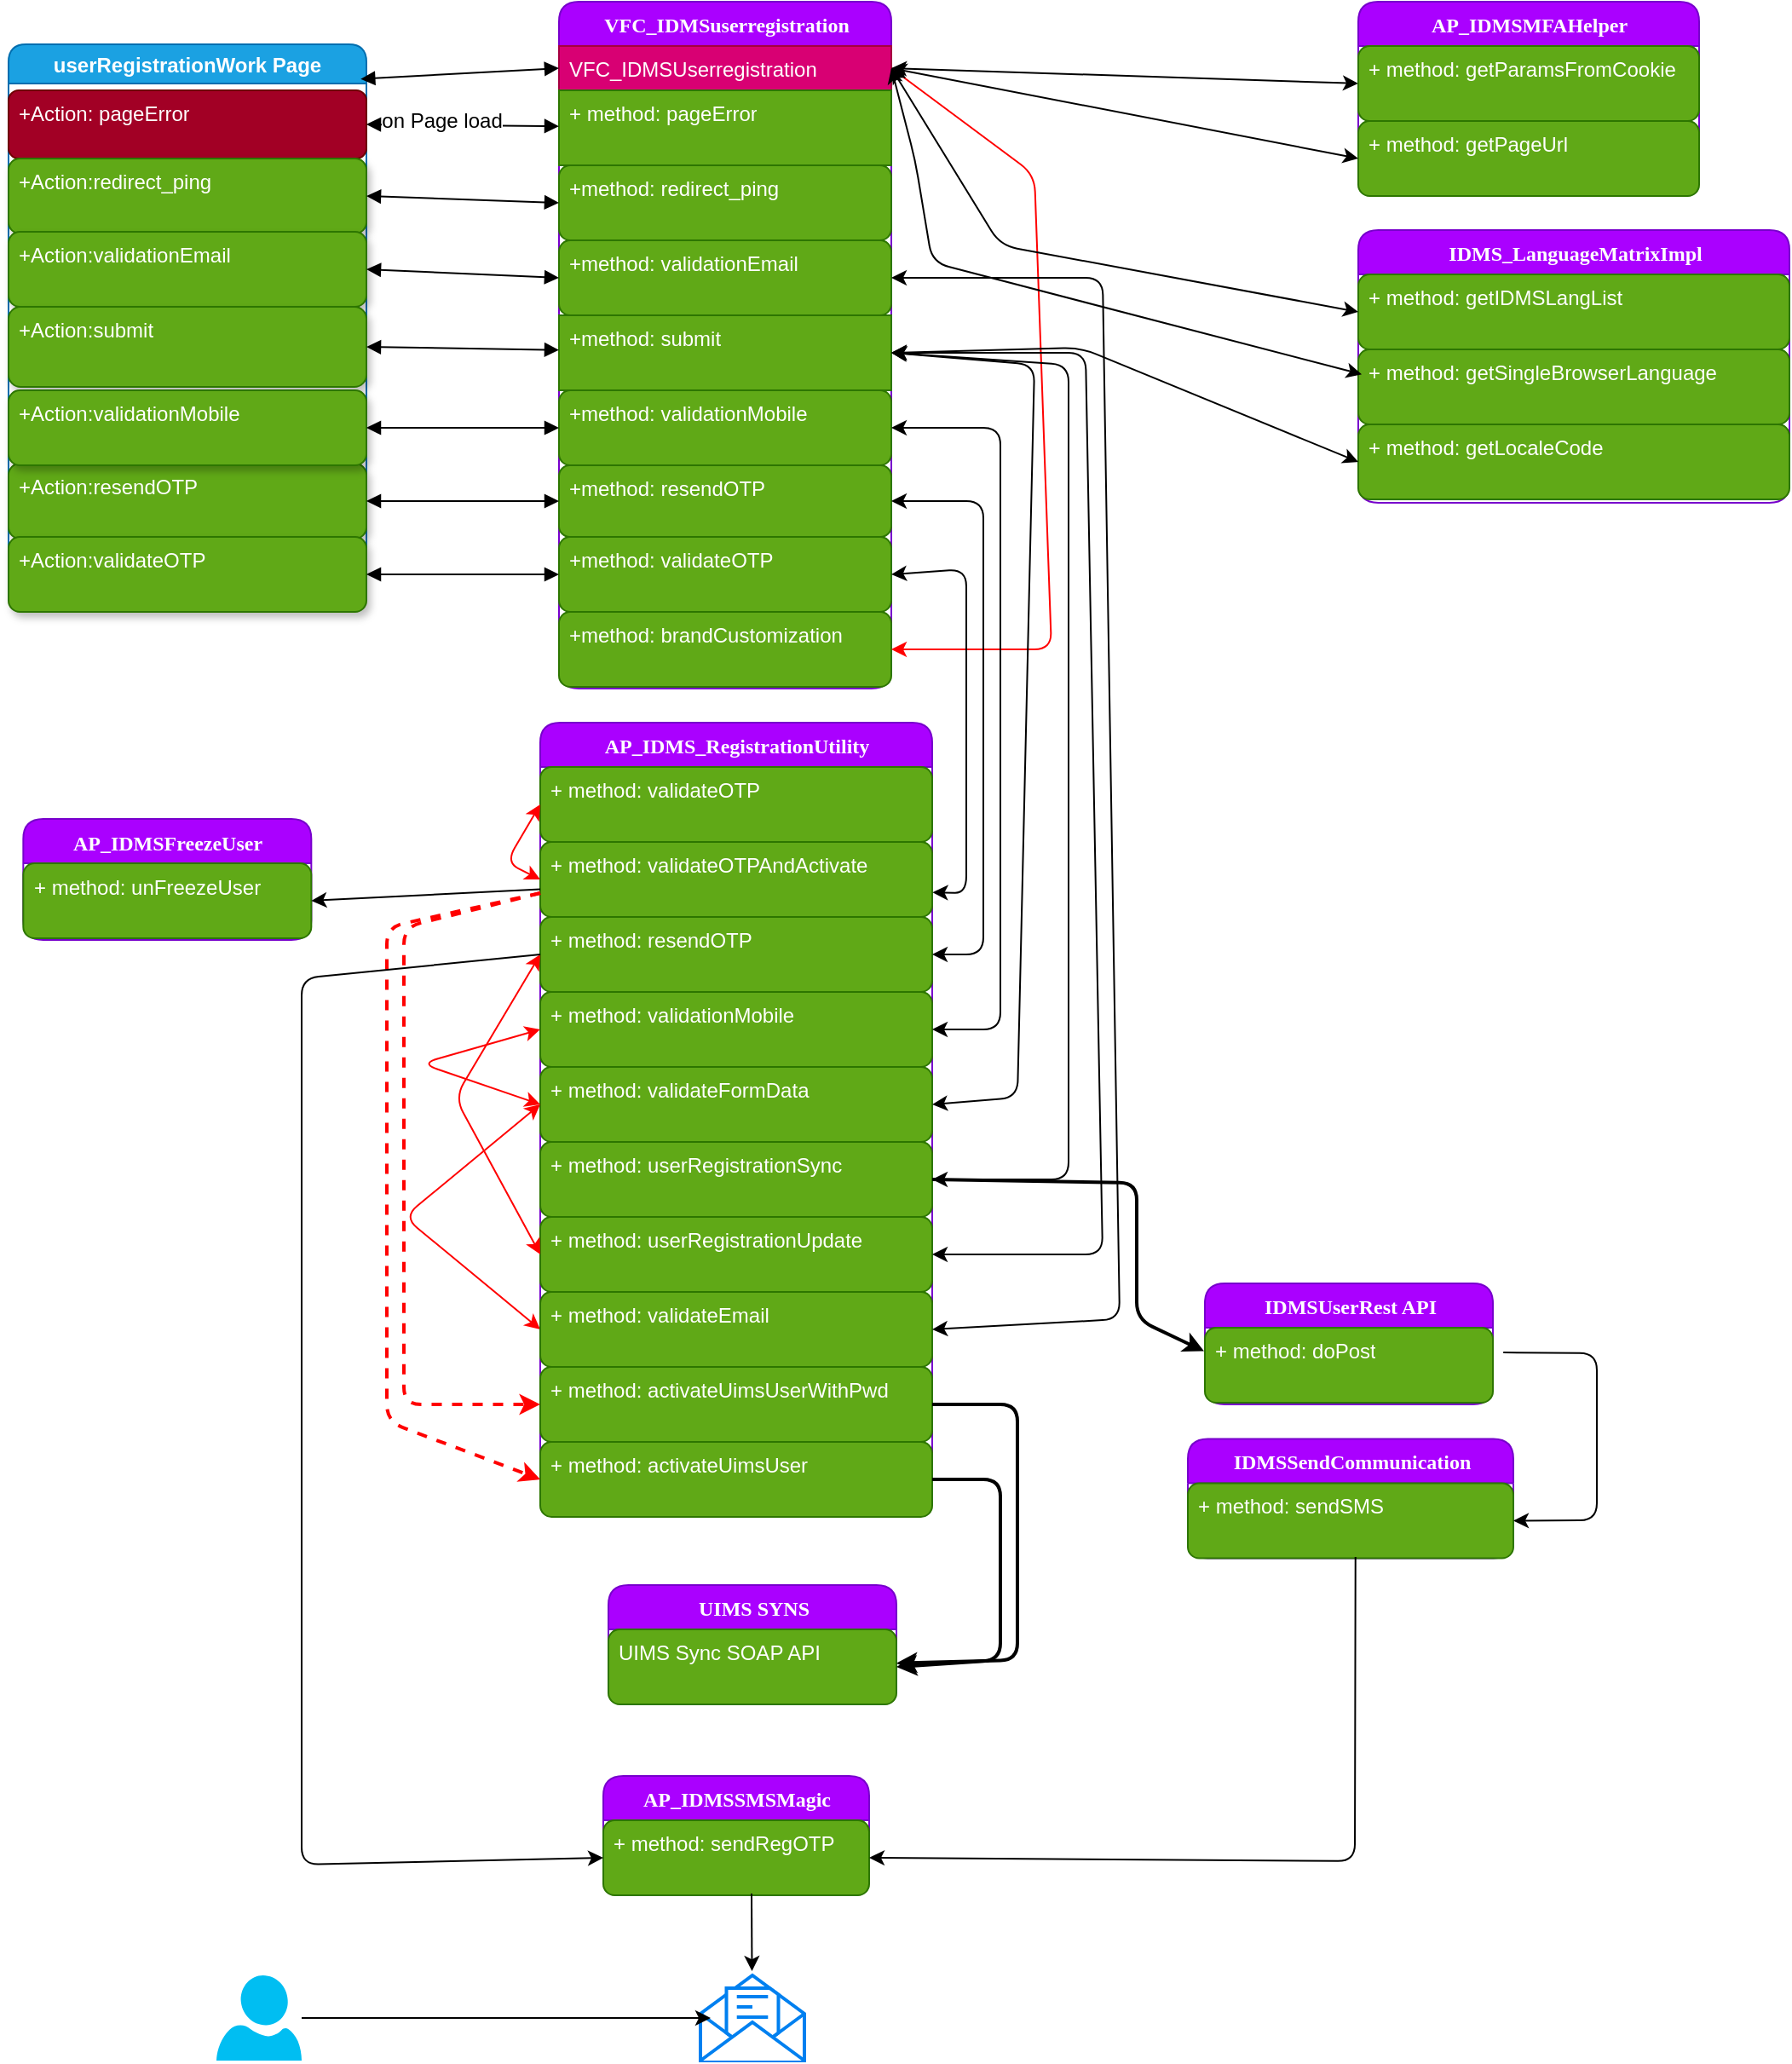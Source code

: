 <mxfile pages="1" version="11.2.1" type="github"><diagram name="Page-1" id="6133507b-19e7-1e82-6fc7-422aa6c4b21f"><mxGraphModel dx="925" dy="487" grid="1" gridSize="10" guides="1" tooltips="1" connect="1" arrows="1" fold="1" page="1" pageScale="1" pageWidth="1100" pageHeight="850" background="#FFFFFF" math="0" shadow="0"><root><mxCell id="0"/><mxCell id="1" parent="0"/><mxCell id="78961159f06e98e8-17" value="VFC_IDMSuserregistration" style="swimlane;html=1;fontStyle=1;align=center;verticalAlign=top;childLayout=stackLayout;horizontal=1;startSize=26;horizontalStack=0;resizeParent=1;resizeLast=0;collapsible=1;marginBottom=0;swimlaneFillColor=#ffffff;rounded=1;shadow=0;comic=0;labelBackgroundColor=none;strokeColor=#7700CC;strokeWidth=1;fillColor=#aa00ff;fontFamily=Verdana;fontSize=12;fontColor=#ffffff;" parent="1" vertex="1"><mxGeometry x="331" y="7" width="195" height="403" as="geometry"><mxRectangle x="300" y="30" width="190" height="26" as="alternateBounds"/></mxGeometry></mxCell><mxCell id="78961159f06e98e8-23" value="VFC_IDMSUserregistration" style="text;html=1;strokeColor=#A50040;fillColor=#d80073;align=left;verticalAlign=top;spacingLeft=4;spacingRight=4;whiteSpace=wrap;overflow=hidden;rotatable=0;points=[[0,0.5],[1,0.5]];portConstraint=eastwest;fontColor=#ffffff;" parent="78961159f06e98e8-17" vertex="1"><mxGeometry y="26" width="195" height="26" as="geometry"/></mxCell><mxCell id="78961159f06e98e8-27" value="+ method: pageError" style="text;html=1;strokeColor=#2D7600;fillColor=#60a917;align=left;verticalAlign=top;spacingLeft=4;spacingRight=4;whiteSpace=wrap;overflow=hidden;rotatable=0;points=[[0,0.5],[1,0.5]];portConstraint=eastwest;shadow=0;comic=0;fontColor=#ffffff;" parent="78961159f06e98e8-17" vertex="1"><mxGeometry y="52" width="195" height="44" as="geometry"/></mxCell><mxCell id="1XpYDJg6pVu9VtAB-GxH-11" value="+method: redirect_ping" style="text;html=1;strokeColor=#2D7600;fillColor=#60a917;align=left;verticalAlign=top;spacingLeft=4;spacingRight=4;whiteSpace=wrap;overflow=hidden;rotatable=0;points=[[0,0.5],[1,0.5]];portConstraint=eastwest;rounded=1;fontColor=#ffffff;" parent="78961159f06e98e8-17" vertex="1"><mxGeometry y="96" width="195" height="44" as="geometry"/></mxCell><mxCell id="1XpYDJg6pVu9VtAB-GxH-24" value="+method: validationEmail" style="text;html=1;strokeColor=#2D7600;fillColor=#60a917;align=left;verticalAlign=top;spacingLeft=4;spacingRight=4;whiteSpace=wrap;overflow=hidden;rotatable=0;points=[[0,0.5],[1,0.5]];portConstraint=eastwest;rounded=1;fontColor=#ffffff;" parent="78961159f06e98e8-17" vertex="1"><mxGeometry y="140" width="195" height="44" as="geometry"/></mxCell><mxCell id="1XpYDJg6pVu9VtAB-GxH-26" value="+method: submit" style="text;html=1;strokeColor=#2D7600;fillColor=#60a917;align=left;verticalAlign=top;spacingLeft=4;spacingRight=4;whiteSpace=wrap;overflow=hidden;rotatable=0;points=[[0,0.5],[1,0.5]];portConstraint=eastwest;fontColor=#ffffff;" parent="78961159f06e98e8-17" vertex="1"><mxGeometry y="184" width="195" height="44" as="geometry"/></mxCell><mxCell id="IPd10wD9nhC4HSbhhk_4-5" value="+method: validationMobile" style="text;html=1;strokeColor=#2D7600;fillColor=#60a917;align=left;verticalAlign=top;spacingLeft=4;spacingRight=4;whiteSpace=wrap;overflow=hidden;rotatable=0;points=[[0,0.5],[1,0.5]];portConstraint=eastwest;rounded=1;fontColor=#ffffff;" parent="78961159f06e98e8-17" vertex="1"><mxGeometry y="228" width="195" height="44" as="geometry"/></mxCell><mxCell id="1XpYDJg6pVu9VtAB-GxH-30" value="+method: resendOTP" style="text;html=1;strokeColor=#2D7600;fillColor=#60a917;align=left;verticalAlign=top;spacingLeft=4;spacingRight=4;whiteSpace=wrap;overflow=hidden;rotatable=0;points=[[0,0.5],[1,0.5]];portConstraint=eastwest;rounded=1;fontColor=#ffffff;" parent="78961159f06e98e8-17" vertex="1"><mxGeometry y="272" width="195" height="42" as="geometry"/></mxCell><mxCell id="IPd10wD9nhC4HSbhhk_4-4" value="+method: validateOTP" style="text;html=1;strokeColor=#2D7600;fillColor=#60a917;align=left;verticalAlign=top;spacingLeft=4;spacingRight=4;whiteSpace=wrap;overflow=hidden;rotatable=0;points=[[0,0.5],[1,0.5]];portConstraint=eastwest;rounded=1;fontColor=#ffffff;" parent="78961159f06e98e8-17" vertex="1"><mxGeometry y="314" width="195" height="44" as="geometry"/></mxCell><mxCell id="wHgDlHGbq7QFnihMiZFK-1" value="+method: brandCustomization" style="text;html=1;strokeColor=#2D7600;fillColor=#60a917;align=left;verticalAlign=top;spacingLeft=4;spacingRight=4;whiteSpace=wrap;overflow=hidden;rotatable=0;points=[[0,0.5],[1,0.5]];portConstraint=eastwest;rounded=1;fontColor=#ffffff;" parent="78961159f06e98e8-17" vertex="1"><mxGeometry y="358" width="195" height="44" as="geometry"/></mxCell><mxCell id="e7DWW0pFQDDBW0QLZ0VX-9" value="" style="endArrow=classic;html=1;strokeColor=#FF0000;entryX=1;entryY=0.5;entryDx=0;entryDy=0;exitX=1;exitY=0.5;exitDx=0;exitDy=0;" parent="78961159f06e98e8-17" source="78961159f06e98e8-23" target="wHgDlHGbq7QFnihMiZFK-1" edge="1"><mxGeometry width="50" height="50" relative="1" as="geometry"><mxPoint x="195" y="81.5" as="sourcePoint"/><mxPoint x="189" y="423" as="targetPoint"/><Array as="points"><mxPoint x="279" y="101.5"/><mxPoint x="289" y="380"/></Array></mxGeometry></mxCell><mxCell id="1XpYDJg6pVu9VtAB-GxH-2" value="userRegistrationWork Page" style="swimlane;fillColor=#1ba1e2;strokeColor=#006EAF;fontColor=#ffffff;rounded=1;" parent="1" vertex="1"><mxGeometry x="8" y="32" width="210" height="328" as="geometry"/></mxCell><object label="+Action: pageError" Action="pageError" method="" id="1XpYDJg6pVu9VtAB-GxH-10"><mxCell style="text;html=1;strokeColor=#6F0000;fillColor=#a20025;align=left;verticalAlign=top;spacingLeft=4;spacingRight=4;whiteSpace=wrap;overflow=hidden;rotatable=0;points=[[0,0.5],[1,0.5]];portConstraint=eastwest;fontColor=#ffffff;rounded=1;glass=0;shadow=0;comic=0;gradientColor=none;" parent="1XpYDJg6pVu9VtAB-GxH-2" vertex="1"><mxGeometry y="27" width="210" height="40" as="geometry"/></mxCell></object><mxCell id="1XpYDJg6pVu9VtAB-GxH-12" value="+Action:redirect_ping" style="text;html=1;strokeColor=#2D7600;fillColor=#60a917;align=left;verticalAlign=top;spacingLeft=4;spacingRight=4;whiteSpace=wrap;overflow=hidden;rotatable=0;points=[[0,0.5],[1,0.5]];portConstraint=eastwest;shadow=1;rounded=1;glass=0;comic=0;fontColor=#ffffff;" parent="1XpYDJg6pVu9VtAB-GxH-2" vertex="1"><mxGeometry y="67" width="210" height="44" as="geometry"/></mxCell><mxCell id="1XpYDJg6pVu9VtAB-GxH-21" style="edgeStyle=orthogonalEdgeStyle;rounded=0;orthogonalLoop=1;jettySize=auto;html=1;exitX=1;exitY=0.5;exitDx=0;exitDy=0;" parent="1XpYDJg6pVu9VtAB-GxH-2" source="1XpYDJg6pVu9VtAB-GxH-12" target="1XpYDJg6pVu9VtAB-GxH-12" edge="1"><mxGeometry relative="1" as="geometry"/></mxCell><mxCell id="1XpYDJg6pVu9VtAB-GxH-23" value="+Action:validationEmail" style="text;html=1;strokeColor=#2D7600;fillColor=#60a917;align=left;verticalAlign=top;spacingLeft=4;spacingRight=4;whiteSpace=wrap;overflow=hidden;rotatable=0;points=[[0,0.5],[1,0.5]];portConstraint=eastwest;shadow=1;rounded=1;glass=0;comic=0;fontColor=#ffffff;" parent="1XpYDJg6pVu9VtAB-GxH-2" vertex="1"><mxGeometry y="110" width="210" height="44" as="geometry"/></mxCell><mxCell id="1XpYDJg6pVu9VtAB-GxH-29" value="+Action:resendOTP" style="text;html=1;strokeColor=#2D7600;fillColor=#60a917;align=left;verticalAlign=top;spacingLeft=4;spacingRight=4;whiteSpace=wrap;overflow=hidden;rotatable=0;points=[[0,0.5],[1,0.5]];portConstraint=eastwest;shadow=1;rounded=1;glass=0;comic=0;fontColor=#ffffff;" parent="1XpYDJg6pVu9VtAB-GxH-2" vertex="1"><mxGeometry y="246" width="210" height="44" as="geometry"/></mxCell><mxCell id="1XpYDJg6pVu9VtAB-GxH-25" value="+Action:submit" style="text;html=1;strokeColor=#2D7600;fillColor=#60a917;align=left;verticalAlign=top;spacingLeft=4;spacingRight=4;whiteSpace=wrap;overflow=hidden;rotatable=0;points=[[0,0.5],[1,0.5]];portConstraint=eastwest;shadow=1;rounded=1;glass=0;comic=0;fontColor=#ffffff;" parent="1XpYDJg6pVu9VtAB-GxH-2" vertex="1"><mxGeometry y="154" width="210" height="47" as="geometry"/></mxCell><mxCell id="IPd10wD9nhC4HSbhhk_4-1" value="+Action:validationMobile" style="text;html=1;strokeColor=#2D7600;fillColor=#60a917;align=left;verticalAlign=top;spacingLeft=4;spacingRight=4;whiteSpace=wrap;overflow=hidden;rotatable=0;points=[[0,0.5],[1,0.5]];portConstraint=eastwest;shadow=1;rounded=1;glass=0;comic=0;fontColor=#ffffff;" parent="1XpYDJg6pVu9VtAB-GxH-2" vertex="1"><mxGeometry y="203" width="210" height="44" as="geometry"/></mxCell><mxCell id="ltXHurCDwYuyi3pFFOIO-2" value="+Action:validateOTP" style="text;html=1;strokeColor=#2D7600;fillColor=#60a917;align=left;verticalAlign=top;spacingLeft=4;spacingRight=4;whiteSpace=wrap;overflow=hidden;rotatable=0;points=[[0,0.5],[1,0.5]];portConstraint=eastwest;shadow=1;rounded=1;glass=0;comic=0;fontColor=#ffffff;" parent="1XpYDJg6pVu9VtAB-GxH-2" vertex="1"><mxGeometry y="289" width="210" height="44" as="geometry"/></mxCell><mxCell id="1XpYDJg6pVu9VtAB-GxH-14" value="" style="endArrow=block;startArrow=block;endFill=1;startFill=1;html=1;exitX=1;exitY=0.5;exitDx=0;exitDy=0;" parent="1" source="1XpYDJg6pVu9VtAB-GxH-10" target="78961159f06e98e8-27" edge="1"><mxGeometry width="160" relative="1" as="geometry"><mxPoint x="255" y="84.5" as="sourcePoint"/><mxPoint x="415" y="84.5" as="targetPoint"/></mxGeometry></mxCell><mxCell id="1XpYDJg6pVu9VtAB-GxH-16" value="on Page load" style="text;html=1;resizable=0;points=[];align=center;verticalAlign=middle;labelBackgroundColor=#ffffff;" parent="1XpYDJg6pVu9VtAB-GxH-14" vertex="1" connectable="0"><mxGeometry x="-0.221" y="3" relative="1" as="geometry"><mxPoint as="offset"/></mxGeometry></mxCell><mxCell id="1XpYDJg6pVu9VtAB-GxH-17" value="" style="endArrow=block;startArrow=block;endFill=1;startFill=1;html=1;entryX=0;entryY=0.5;entryDx=0;entryDy=0;exitX=0.984;exitY=0.062;exitDx=0;exitDy=0;exitPerimeter=0;" parent="1" source="1XpYDJg6pVu9VtAB-GxH-2" target="78961159f06e98e8-23" edge="1"><mxGeometry width="160" relative="1" as="geometry"><mxPoint x="217" y="23" as="sourcePoint"/><mxPoint x="445" y="22.11" as="targetPoint"/></mxGeometry></mxCell><mxCell id="1XpYDJg6pVu9VtAB-GxH-27" value="" style="endArrow=block;startArrow=block;endFill=1;startFill=1;html=1;entryX=0;entryY=0.5;entryDx=0;entryDy=0;exitX=1;exitY=0.5;exitDx=0;exitDy=0;" parent="1" source="1XpYDJg6pVu9VtAB-GxH-23" target="1XpYDJg6pVu9VtAB-GxH-24" edge="1"><mxGeometry width="160" relative="1" as="geometry"><mxPoint x="240" y="165" as="sourcePoint"/><mxPoint x="380" y="165" as="targetPoint"/><Array as="points"/></mxGeometry></mxCell><mxCell id="1XpYDJg6pVu9VtAB-GxH-28" value="" style="endArrow=block;startArrow=block;endFill=1;startFill=1;html=1;exitX=1;exitY=0.5;exitDx=0;exitDy=0;" parent="1" source="1XpYDJg6pVu9VtAB-GxH-25" target="1XpYDJg6pVu9VtAB-GxH-26" edge="1"><mxGeometry width="160" relative="1" as="geometry"><mxPoint x="230" y="210" as="sourcePoint"/><mxPoint x="380" y="210" as="targetPoint"/><Array as="points"/></mxGeometry></mxCell><mxCell id="1XpYDJg6pVu9VtAB-GxH-31" value="" style="endArrow=block;startArrow=block;endFill=1;startFill=1;html=1;exitX=1;exitY=0.5;exitDx=0;exitDy=0;entryX=0;entryY=0.5;entryDx=0;entryDy=0;" parent="1" source="1XpYDJg6pVu9VtAB-GxH-29" target="1XpYDJg6pVu9VtAB-GxH-30" edge="1"><mxGeometry width="160" relative="1" as="geometry"><mxPoint x="230" y="253" as="sourcePoint"/><mxPoint x="380" y="253" as="targetPoint"/><Array as="points"/></mxGeometry></mxCell><mxCell id="1XpYDJg6pVu9VtAB-GxH-38" value="" style="endArrow=classic;startArrow=classic;html=1;entryX=0;entryY=0.5;entryDx=0;entryDy=0;exitX=1;exitY=0.5;exitDx=0;exitDy=0;" parent="1" source="78961159f06e98e8-23" target="GVFfMWeV7l06wVvpJGus-2" edge="1"><mxGeometry width="50" height="50" relative="1" as="geometry"><mxPoint x="565" y="35" as="sourcePoint"/><mxPoint x="710.5" y="8" as="targetPoint"/><Array as="points"/></mxGeometry></mxCell><mxCell id="GVFfMWeV7l06wVvpJGus-1" value="AP_IDMSMFAHelper" style="swimlane;html=1;fontStyle=1;align=center;verticalAlign=top;childLayout=stackLayout;horizontal=1;startSize=26;horizontalStack=0;resizeParent=1;resizeLast=0;collapsible=1;marginBottom=0;swimlaneFillColor=#ffffff;rounded=1;shadow=0;comic=0;labelBackgroundColor=none;strokeColor=#7700CC;strokeWidth=1;fillColor=#aa00ff;fontFamily=Verdana;fontSize=12;fontColor=#ffffff;" parent="1" vertex="1"><mxGeometry x="800" y="7" width="200" height="114" as="geometry"/></mxCell><mxCell id="GVFfMWeV7l06wVvpJGus-2" value="+ method:&amp;nbsp;getParamsFromCookie&amp;nbsp;" style="text;html=1;strokeColor=#2D7600;fillColor=#60a917;align=left;verticalAlign=top;spacingLeft=4;spacingRight=4;whiteSpace=wrap;overflow=hidden;rotatable=0;points=[[0,0.5],[1,0.5]];portConstraint=eastwest;shadow=0;comic=0;fontColor=#ffffff;rounded=1;" parent="GVFfMWeV7l06wVvpJGus-1" vertex="1"><mxGeometry y="26" width="200" height="44" as="geometry"/></mxCell><mxCell id="GVFfMWeV7l06wVvpJGus-4" value="+ method: getPageUrl" style="text;html=1;strokeColor=#2D7600;fillColor=#60a917;align=left;verticalAlign=top;spacingLeft=4;spacingRight=4;whiteSpace=wrap;overflow=hidden;rotatable=0;points=[[0,0.5],[1,0.5]];portConstraint=eastwest;shadow=0;comic=0;fontColor=#ffffff;rounded=1;" parent="GVFfMWeV7l06wVvpJGus-1" vertex="1"><mxGeometry y="70" width="200" height="44" as="geometry"/></mxCell><mxCell id="GVFfMWeV7l06wVvpJGus-5" value="" style="endArrow=classic;startArrow=classic;html=1;entryX=0;entryY=0.5;entryDx=0;entryDy=0;exitX=1;exitY=0.5;exitDx=0;exitDy=0;" parent="1" source="78961159f06e98e8-23" target="GVFfMWeV7l06wVvpJGus-4" edge="1"><mxGeometry width="50" height="50" relative="1" as="geometry"><mxPoint x="575" y="45" as="sourcePoint"/><mxPoint x="720.5" y="18" as="targetPoint"/><Array as="points"/></mxGeometry></mxCell><mxCell id="GVFfMWeV7l06wVvpJGus-6" value="IDMS_LanguageMatrixImpl" style="swimlane;html=1;fontStyle=1;align=center;verticalAlign=top;childLayout=stackLayout;horizontal=1;startSize=26;horizontalStack=0;resizeParent=1;resizeLast=0;collapsible=1;marginBottom=0;swimlaneFillColor=#ffffff;rounded=1;shadow=0;comic=0;labelBackgroundColor=none;strokeColor=#7700CC;strokeWidth=1;fillColor=#aa00ff;fontFamily=Verdana;fontSize=12;fontColor=#ffffff;" parent="1" vertex="1"><mxGeometry x="800" y="141" width="253" height="160" as="geometry"/></mxCell><mxCell id="GVFfMWeV7l06wVvpJGus-7" value="+ method: getIDMSLangList&amp;nbsp;" style="text;html=1;strokeColor=#2D7600;fillColor=#60a917;align=left;verticalAlign=top;spacingLeft=4;spacingRight=4;whiteSpace=wrap;overflow=hidden;rotatable=0;points=[[0,0.5],[1,0.5]];portConstraint=eastwest;shadow=0;comic=0;fontColor=#ffffff;rounded=1;" parent="GVFfMWeV7l06wVvpJGus-6" vertex="1"><mxGeometry y="26" width="253" height="44" as="geometry"/></mxCell><mxCell id="GVFfMWeV7l06wVvpJGus-10" value="+ method:&amp;nbsp;getSingleBrowserLanguage" style="text;html=1;strokeColor=#2D7600;fillColor=#60a917;align=left;verticalAlign=top;spacingLeft=4;spacingRight=4;whiteSpace=wrap;overflow=hidden;rotatable=0;points=[[0,0.5],[1,0.5]];portConstraint=eastwest;shadow=0;comic=0;fontColor=#ffffff;rounded=1;" parent="GVFfMWeV7l06wVvpJGus-6" vertex="1"><mxGeometry y="70" width="253" height="44" as="geometry"/></mxCell><mxCell id="e7DWW0pFQDDBW0QLZ0VX-46" value="+ method:&amp;nbsp;getLocaleCode" style="text;html=1;strokeColor=#2D7600;fillColor=#60a917;align=left;verticalAlign=top;spacingLeft=4;spacingRight=4;whiteSpace=wrap;overflow=hidden;rotatable=0;points=[[0,0.5],[1,0.5]];portConstraint=eastwest;shadow=0;comic=0;fontColor=#ffffff;rounded=1;" parent="GVFfMWeV7l06wVvpJGus-6" vertex="1"><mxGeometry y="114" width="253" height="44" as="geometry"/></mxCell><mxCell id="GVFfMWeV7l06wVvpJGus-16" value="" style="endArrow=classic;startArrow=classic;html=1;entryX=0;entryY=0.5;entryDx=0;entryDy=0;exitX=1;exitY=0.5;exitDx=0;exitDy=0;" parent="1" source="78961159f06e98e8-23" target="GVFfMWeV7l06wVvpJGus-7" edge="1"><mxGeometry width="50" height="50" relative="1" as="geometry"><mxPoint x="578" y="45" as="sourcePoint"/><mxPoint x="720.5" y="54" as="targetPoint"/><Array as="points"><mxPoint x="590" y="150"/></Array></mxGeometry></mxCell><mxCell id="GVFfMWeV7l06wVvpJGus-17" value="" style="endArrow=classic;startArrow=classic;html=1;entryX=0.008;entryY=0.333;entryDx=0;entryDy=0;exitX=1;exitY=0.5;exitDx=0;exitDy=0;entryPerimeter=0;" parent="1" source="78961159f06e98e8-23" target="GVFfMWeV7l06wVvpJGus-10" edge="1"><mxGeometry width="50" height="50" relative="1" as="geometry"><mxPoint x="588" y="55" as="sourcePoint"/><mxPoint x="730.5" y="64" as="targetPoint"/><Array as="points"><mxPoint x="540" y="100"/><mxPoint x="550" y="160"/></Array></mxGeometry></mxCell><mxCell id="GVFfMWeV7l06wVvpJGus-18" value="AP_IDMS_RegistrationUtility" style="swimlane;html=1;fontStyle=1;align=center;verticalAlign=top;childLayout=stackLayout;horizontal=1;startSize=26;horizontalStack=0;resizeParent=1;resizeLast=0;collapsible=1;marginBottom=0;swimlaneFillColor=#ffffff;rounded=1;shadow=0;comic=0;labelBackgroundColor=none;strokeColor=#7700CC;strokeWidth=1;fillColor=#aa00ff;fontFamily=Verdana;fontSize=12;fontColor=#ffffff;" parent="1" vertex="1"><mxGeometry x="320" y="430" width="230" height="466" as="geometry"/></mxCell><mxCell id="wHgDlHGbq7QFnihMiZFK-8" value="+ method: validateOTP" style="text;html=1;strokeColor=#2D7600;fillColor=#60a917;align=left;verticalAlign=top;spacingLeft=4;spacingRight=4;whiteSpace=wrap;overflow=hidden;rotatable=0;points=[[0,0.5],[1,0.5]];portConstraint=eastwest;shadow=0;comic=0;fontColor=#ffffff;rounded=1;" parent="GVFfMWeV7l06wVvpJGus-18" vertex="1"><mxGeometry y="26" width="230" height="44" as="geometry"/></mxCell><mxCell id="ltXHurCDwYuyi3pFFOIO-9" value="+ method: validateOTPAndActivate" style="text;html=1;strokeColor=#2D7600;fillColor=#60a917;align=left;verticalAlign=top;spacingLeft=4;spacingRight=4;whiteSpace=wrap;overflow=hidden;rotatable=0;points=[[0,0.5],[1,0.5]];portConstraint=eastwest;shadow=0;comic=0;fontColor=#ffffff;rounded=1;" parent="GVFfMWeV7l06wVvpJGus-18" vertex="1"><mxGeometry y="70" width="230" height="44" as="geometry"/></mxCell><mxCell id="ltXHurCDwYuyi3pFFOIO-7" value="+ method: resendOTP" style="text;html=1;strokeColor=#2D7600;fillColor=#60a917;align=left;verticalAlign=top;spacingLeft=4;spacingRight=4;whiteSpace=wrap;overflow=hidden;rotatable=0;points=[[0,0.5],[1,0.5]];portConstraint=eastwest;shadow=0;comic=0;fontColor=#ffffff;rounded=1;" parent="GVFfMWeV7l06wVvpJGus-18" vertex="1"><mxGeometry y="114" width="230" height="44" as="geometry"/></mxCell><mxCell id="IPd10wD9nhC4HSbhhk_4-7" value="+ method: validationMobile" style="text;html=1;strokeColor=#2D7600;fillColor=#60a917;align=left;verticalAlign=top;spacingLeft=4;spacingRight=4;whiteSpace=wrap;overflow=hidden;rotatable=0;points=[[0,0.5],[1,0.5]];portConstraint=eastwest;shadow=0;comic=0;fontColor=#ffffff;rounded=1;" parent="GVFfMWeV7l06wVvpJGus-18" vertex="1"><mxGeometry y="158" width="230" height="44" as="geometry"/></mxCell><mxCell id="GVFfMWeV7l06wVvpJGus-19" value="+ method: validateFormData" style="text;html=1;strokeColor=#2D7600;fillColor=#60a917;align=left;verticalAlign=top;spacingLeft=4;spacingRight=4;whiteSpace=wrap;overflow=hidden;rotatable=0;points=[[0,0.5],[1,0.5]];portConstraint=eastwest;shadow=0;comic=0;fontColor=#ffffff;rounded=1;" parent="GVFfMWeV7l06wVvpJGus-18" vertex="1"><mxGeometry y="202" width="230" height="44" as="geometry"/></mxCell><mxCell id="e7DWW0pFQDDBW0QLZ0VX-8" value="" style="endArrow=classic;startArrow=classic;html=1;strokeColor=#FF0000;exitX=0;exitY=0.5;exitDx=0;exitDy=0;entryX=0;entryY=0.5;entryDx=0;entryDy=0;" parent="GVFfMWeV7l06wVvpJGus-18" source="e7DWW0pFQDDBW0QLZ0VX-1" target="GVFfMWeV7l06wVvpJGus-19" edge="1"><mxGeometry width="50" height="50" relative="1" as="geometry"><mxPoint x="5" y="145" as="sourcePoint"/><mxPoint x="10" y="67.753" as="targetPoint"/><Array as="points"><mxPoint x="-80" y="290"/></Array></mxGeometry></mxCell><mxCell id="ltXHurCDwYuyi3pFFOIO-8" value="+ method: userRegistrationSync" style="text;html=1;strokeColor=#2D7600;fillColor=#60a917;align=left;verticalAlign=top;spacingLeft=4;spacingRight=4;whiteSpace=wrap;overflow=hidden;rotatable=0;points=[[0,0.5],[1,0.5]];portConstraint=eastwest;shadow=0;comic=0;fontColor=#ffffff;rounded=1;" parent="GVFfMWeV7l06wVvpJGus-18" vertex="1"><mxGeometry y="246" width="230" height="44" as="geometry"/></mxCell><mxCell id="ltXHurCDwYuyi3pFFOIO-12" value="+ method: userRegistrationUpdate" style="text;html=1;strokeColor=#2D7600;fillColor=#60a917;align=left;verticalAlign=top;spacingLeft=4;spacingRight=4;whiteSpace=wrap;overflow=hidden;rotatable=0;points=[[0,0.5],[1,0.5]];portConstraint=eastwest;shadow=0;comic=0;fontColor=#ffffff;rounded=1;" parent="GVFfMWeV7l06wVvpJGus-18" vertex="1"><mxGeometry y="290" width="230" height="44" as="geometry"/></mxCell><mxCell id="e7DWW0pFQDDBW0QLZ0VX-1" value="+ method: validateEmail" style="text;html=1;strokeColor=#2D7600;fillColor=#60a917;align=left;verticalAlign=top;spacingLeft=4;spacingRight=4;whiteSpace=wrap;overflow=hidden;rotatable=0;points=[[0,0.5],[1,0.5]];portConstraint=eastwest;shadow=0;comic=0;fontColor=#ffffff;rounded=1;" parent="GVFfMWeV7l06wVvpJGus-18" vertex="1"><mxGeometry y="334" width="230" height="44" as="geometry"/></mxCell><mxCell id="wHgDlHGbq7QFnihMiZFK-14" value="+ method: activateUimsUserWithPwd" style="text;html=1;strokeColor=#2D7600;fillColor=#60a917;align=left;verticalAlign=top;spacingLeft=4;spacingRight=4;whiteSpace=wrap;overflow=hidden;rotatable=0;points=[[0,0.5],[1,0.5]];portConstraint=eastwest;shadow=0;comic=0;fontColor=#ffffff;rounded=1;" parent="GVFfMWeV7l06wVvpJGus-18" vertex="1"><mxGeometry y="378" width="230" height="44" as="geometry"/></mxCell><mxCell id="wHgDlHGbq7QFnihMiZFK-13" value="+ method: activateUimsUser" style="text;html=1;strokeColor=#2D7600;fillColor=#60a917;align=left;verticalAlign=top;spacingLeft=4;spacingRight=4;whiteSpace=wrap;overflow=hidden;rotatable=0;points=[[0,0.5],[1,0.5]];portConstraint=eastwest;shadow=0;comic=0;fontColor=#ffffff;rounded=1;" parent="GVFfMWeV7l06wVvpJGus-18" vertex="1"><mxGeometry y="422" width="230" height="44" as="geometry"/></mxCell><mxCell id="ltXHurCDwYuyi3pFFOIO-1" value="" style="endArrow=classic;startArrow=classic;html=1;strokeColor=#FF0000;exitX=0;exitY=0.5;exitDx=0;exitDy=0;entryX=0;entryY=0.5;entryDx=0;entryDy=0;" parent="GVFfMWeV7l06wVvpJGus-18" source="IPd10wD9nhC4HSbhhk_4-7" target="GVFfMWeV7l06wVvpJGus-19" edge="1"><mxGeometry width="50" height="50" relative="1" as="geometry"><mxPoint x="10" y="102" as="sourcePoint"/><mxPoint x="10" y="58" as="targetPoint"/><Array as="points"><mxPoint x="-70" y="200"/></Array></mxGeometry></mxCell><mxCell id="wHgDlHGbq7QFnihMiZFK-7" value="" style="endArrow=classic;startArrow=classic;html=1;strokeColor=#FF0000;exitX=0;exitY=0.5;exitDx=0;exitDy=0;entryX=0;entryY=0.5;entryDx=0;entryDy=0;" parent="GVFfMWeV7l06wVvpJGus-18" source="ltXHurCDwYuyi3pFFOIO-7" target="ltXHurCDwYuyi3pFFOIO-12" edge="1"><mxGeometry width="50" height="50" relative="1" as="geometry"><mxPoint x="10" y="146" as="sourcePoint"/><mxPoint x="10" y="58" as="targetPoint"/><Array as="points"><mxPoint x="-50" y="220"/></Array></mxGeometry></mxCell><mxCell id="wHgDlHGbq7QFnihMiZFK-9" value="" style="endArrow=classic;startArrow=classic;html=1;strokeColor=#FF0000;exitX=0;exitY=0.5;exitDx=0;exitDy=0;entryX=0;entryY=0.5;entryDx=0;entryDy=0;" parent="GVFfMWeV7l06wVvpJGus-18" source="wHgDlHGbq7QFnihMiZFK-8" target="ltXHurCDwYuyi3pFFOIO-9" edge="1"><mxGeometry width="50" height="50" relative="1" as="geometry"><mxPoint x="10" y="278" as="sourcePoint"/><mxPoint x="10" y="234" as="targetPoint"/><Array as="points"><mxPoint x="-20" y="82"/></Array></mxGeometry></mxCell><mxCell id="GVFfMWeV7l06wVvpJGus-24" value="" style="endArrow=classic;startArrow=classic;html=1;exitX=1;exitY=0.5;exitDx=0;exitDy=0;entryX=1;entryY=0.5;entryDx=0;entryDy=0;" parent="1" source="1XpYDJg6pVu9VtAB-GxH-26" target="GVFfMWeV7l06wVvpJGus-19" edge="1"><mxGeometry width="50" height="50" relative="1" as="geometry"><mxPoint x="546.5" y="236" as="sourcePoint"/><mxPoint x="703" y="324" as="targetPoint"/><Array as="points"><mxPoint x="610" y="220"/><mxPoint x="600" y="650"/></Array></mxGeometry></mxCell><mxCell id="GVFfMWeV7l06wVvpJGus-25" value="" style="endArrow=classic;startArrow=classic;html=1;exitX=1;exitY=0.5;exitDx=0;exitDy=0;entryX=0;entryY=0.5;entryDx=0;entryDy=0;" parent="1" source="1XpYDJg6pVu9VtAB-GxH-26" target="e7DWW0pFQDDBW0QLZ0VX-46" edge="1"><mxGeometry width="50" height="50" relative="1" as="geometry"><mxPoint x="546.5" y="236" as="sourcePoint"/><mxPoint x="632.5" y="210" as="targetPoint"/><Array as="points"><mxPoint x="637" y="210"/></Array></mxGeometry></mxCell><mxCell id="e7DWW0pFQDDBW0QLZ0VX-3" value="" style="endArrow=classic;startArrow=classic;html=1;exitX=1;exitY=0.5;exitDx=0;exitDy=0;entryX=1;entryY=0.5;entryDx=0;entryDy=0;" parent="1" source="1XpYDJg6pVu9VtAB-GxH-24" target="e7DWW0pFQDDBW0QLZ0VX-1" edge="1"><mxGeometry width="50" height="50" relative="1" as="geometry"><mxPoint x="578" y="220" as="sourcePoint"/><mxPoint x="713" y="323" as="targetPoint"/><Array as="points"><mxPoint x="650" y="169"/><mxPoint x="660" y="780"/></Array></mxGeometry></mxCell><mxCell id="e7DWW0pFQDDBW0QLZ0VX-19" value="AP_IDMSFreezeUser" style="swimlane;html=1;fontStyle=1;align=center;verticalAlign=top;childLayout=stackLayout;horizontal=1;startSize=26;horizontalStack=0;resizeParent=1;resizeLast=0;collapsible=1;marginBottom=0;swimlaneFillColor=#ffffff;rounded=1;shadow=0;comic=0;labelBackgroundColor=none;strokeColor=#7700CC;strokeWidth=1;fillColor=#aa00ff;fontFamily=Verdana;fontSize=12;fontColor=#ffffff;" parent="1" vertex="1"><mxGeometry x="16.667" y="486.5" width="169" height="71" as="geometry"/></mxCell><mxCell id="e7DWW0pFQDDBW0QLZ0VX-22" value="+ method: unFreezeUser" style="text;html=1;strokeColor=#2D7600;fillColor=#60a917;align=left;verticalAlign=top;spacingLeft=4;spacingRight=4;whiteSpace=wrap;overflow=hidden;rotatable=0;points=[[0,0.5],[1,0.5]];portConstraint=eastwest;shadow=0;comic=0;fontColor=#ffffff;rounded=1;" parent="e7DWW0pFQDDBW0QLZ0VX-19" vertex="1"><mxGeometry y="26" width="169" height="44" as="geometry"/></mxCell><mxCell id="e7DWW0pFQDDBW0QLZ0VX-41" value="IDMSSendCommunication" style="swimlane;html=1;fontStyle=1;align=center;verticalAlign=top;childLayout=stackLayout;horizontal=1;startSize=26;horizontalStack=0;resizeParent=1;resizeLast=0;collapsible=1;marginBottom=0;swimlaneFillColor=#ffffff;rounded=1;shadow=0;comic=0;labelBackgroundColor=none;strokeColor=#7700CC;strokeWidth=1;fillColor=#aa00ff;fontFamily=Verdana;fontSize=12;fontColor=#ffffff;" parent="1" vertex="1"><mxGeometry x="700" y="850.241" width="191" height="70" as="geometry"/></mxCell><mxCell id="e7DWW0pFQDDBW0QLZ0VX-45" value="+ method: sendSMS" style="text;html=1;strokeColor=#2D7600;fillColor=#60a917;align=left;verticalAlign=top;spacingLeft=4;spacingRight=4;whiteSpace=wrap;overflow=hidden;rotatable=0;points=[[0,0.5],[1,0.5]];portConstraint=eastwest;shadow=0;comic=0;fontColor=#ffffff;rounded=1;" parent="e7DWW0pFQDDBW0QLZ0VX-41" vertex="1"><mxGeometry y="26" width="191" height="44" as="geometry"/></mxCell><mxCell id="e7DWW0pFQDDBW0QLZ0VX-47" value="" style="endArrow=block;startArrow=block;endFill=1;startFill=1;html=1;entryX=0;entryY=0.5;entryDx=0;entryDy=0;exitX=1;exitY=0.5;exitDx=0;exitDy=0;" parent="1" source="1XpYDJg6pVu9VtAB-GxH-12" target="1XpYDJg6pVu9VtAB-GxH-11" edge="1"><mxGeometry width="160" relative="1" as="geometry"><mxPoint x="233.5" y="99" as="sourcePoint"/><mxPoint x="324.5" y="111" as="targetPoint"/><Array as="points"/></mxGeometry></mxCell><mxCell id="IPd10wD9nhC4HSbhhk_4-6" value="" style="endArrow=block;startArrow=block;endFill=1;startFill=1;html=1;exitX=1;exitY=0.5;exitDx=0;exitDy=0;entryX=0;entryY=0.5;entryDx=0;entryDy=0;" parent="1" source="IPd10wD9nhC4HSbhhk_4-1" target="IPd10wD9nhC4HSbhhk_4-5" edge="1"><mxGeometry width="160" relative="1" as="geometry"><mxPoint x="218" y="277" as="sourcePoint"/><mxPoint x="331" y="276.5" as="targetPoint"/><Array as="points"/></mxGeometry></mxCell><mxCell id="IPd10wD9nhC4HSbhhk_4-8" value="" style="endArrow=classic;startArrow=classic;html=1;exitX=1;exitY=0.5;exitDx=0;exitDy=0;entryX=1;entryY=0.5;entryDx=0;entryDy=0;" parent="1" source="IPd10wD9nhC4HSbhhk_4-5" target="IPd10wD9nhC4HSbhhk_4-7" edge="1"><mxGeometry width="50" height="50" relative="1" as="geometry"><mxPoint x="536" y="223" as="sourcePoint"/><mxPoint x="810" y="287" as="targetPoint"/><Array as="points"><mxPoint x="590" y="257"/><mxPoint x="590" y="610"/></Array></mxGeometry></mxCell><mxCell id="ltXHurCDwYuyi3pFFOIO-4" value="" style="endArrow=classic;html=1;exitX=1.036;exitY=0.33;exitDx=0;exitDy=0;entryX=1;entryY=0.5;entryDx=0;entryDy=0;strokeWidth=1;exitPerimeter=0;" parent="1" source="wHgDlHGbq7QFnihMiZFK-11" target="e7DWW0pFQDDBW0QLZ0VX-45" edge="1"><mxGeometry width="50" height="50" relative="1" as="geometry"><mxPoint x="906.5" y="797.5" as="sourcePoint"/><mxPoint x="740" y="910.741" as="targetPoint"/><Array as="points"><mxPoint x="940" y="800"/><mxPoint x="940" y="898"/></Array></mxGeometry></mxCell><mxCell id="ltXHurCDwYuyi3pFFOIO-6" value="" style="endArrow=block;startArrow=block;endFill=1;startFill=1;html=1;exitX=1;exitY=0.5;exitDx=0;exitDy=0;entryX=0;entryY=0.5;entryDx=0;entryDy=0;" parent="1" source="ltXHurCDwYuyi3pFFOIO-2" target="IPd10wD9nhC4HSbhhk_4-4" edge="1"><mxGeometry width="160" relative="1" as="geometry"><mxPoint x="228" y="308.5" as="sourcePoint"/><mxPoint x="341" y="308" as="targetPoint"/><Array as="points"/></mxGeometry></mxCell><mxCell id="ltXHurCDwYuyi3pFFOIO-10" value="" style="endArrow=classic;startArrow=classic;html=1;exitX=1;exitY=0.5;exitDx=0;exitDy=0;entryX=1;entryY=0.5;entryDx=0;entryDy=0;" parent="1" source="1XpYDJg6pVu9VtAB-GxH-30" target="ltXHurCDwYuyi3pFFOIO-7" edge="1"><mxGeometry width="50" height="50" relative="1" as="geometry"><mxPoint x="536" y="309" as="sourcePoint"/><mxPoint x="810" y="453" as="targetPoint"/><Array as="points"><mxPoint x="580" y="300"/><mxPoint x="580" y="566"/></Array></mxGeometry></mxCell><mxCell id="ltXHurCDwYuyi3pFFOIO-11" value="" style="endArrow=classic;startArrow=classic;html=1;exitX=1;exitY=0.5;exitDx=0;exitDy=0;entryX=1.001;entryY=0.672;entryDx=0;entryDy=0;entryPerimeter=0;" parent="1" source="IPd10wD9nhC4HSbhhk_4-4" target="ltXHurCDwYuyi3pFFOIO-9" edge="1"><mxGeometry width="50" height="50" relative="1" as="geometry"><mxPoint x="536" y="310" as="sourcePoint"/><mxPoint x="812.783" y="489.036" as="targetPoint"/><Array as="points"><mxPoint x="570" y="340"/><mxPoint x="570" y="530"/></Array></mxGeometry></mxCell><mxCell id="wHgDlHGbq7QFnihMiZFK-4" value="" style="endArrow=classic;startArrow=classic;html=1;exitX=1;exitY=0.5;exitDx=0;exitDy=0;entryX=1;entryY=0.5;entryDx=0;entryDy=0;" parent="1" source="1XpYDJg6pVu9VtAB-GxH-26" target="ltXHurCDwYuyi3pFFOIO-8" edge="1"><mxGeometry width="50" height="50" relative="1" as="geometry"><mxPoint x="536" y="223" as="sourcePoint"/><mxPoint x="810" y="365" as="targetPoint"/><Array as="points"><mxPoint x="630" y="220"/><mxPoint x="630" y="698"/></Array></mxGeometry></mxCell><mxCell id="wHgDlHGbq7QFnihMiZFK-5" value="" style="endArrow=classic;startArrow=classic;html=1;exitX=1;exitY=0.5;exitDx=0;exitDy=0;entryX=1;entryY=0.5;entryDx=0;entryDy=0;" parent="1" source="1XpYDJg6pVu9VtAB-GxH-26" target="ltXHurCDwYuyi3pFFOIO-12" edge="1"><mxGeometry width="50" height="50" relative="1" as="geometry"><mxPoint x="546" y="233" as="sourcePoint"/><mxPoint x="820" y="375" as="targetPoint"/><Array as="points"><mxPoint x="640" y="213"/><mxPoint x="650" y="742"/></Array></mxGeometry></mxCell><mxCell id="wHgDlHGbq7QFnihMiZFK-6" value="" style="endArrow=classic;html=1;exitX=1;exitY=0.5;exitDx=0;exitDy=0;entryX=-0.003;entryY=0.313;entryDx=0;entryDy=0;strokeWidth=2;entryPerimeter=0;" parent="1" source="ltXHurCDwYuyi3pFFOIO-8" target="wHgDlHGbq7QFnihMiZFK-11" edge="1"><mxGeometry width="50" height="50" relative="1" as="geometry"><mxPoint x="1070" y="480" as="sourcePoint"/><mxPoint x="870" y="790" as="targetPoint"/><Array as="points"><mxPoint x="670" y="700"/><mxPoint x="670" y="780"/></Array></mxGeometry></mxCell><mxCell id="wHgDlHGbq7QFnihMiZFK-10" value="IDMSUserRest API" style="swimlane;html=1;fontStyle=1;align=center;verticalAlign=top;childLayout=stackLayout;horizontal=1;startSize=26;horizontalStack=0;resizeParent=1;resizeLast=0;collapsible=1;marginBottom=0;swimlaneFillColor=#ffffff;rounded=1;shadow=0;comic=0;labelBackgroundColor=none;strokeColor=#7700CC;strokeWidth=1;fillColor=#aa00ff;fontFamily=Verdana;fontSize=12;fontColor=#ffffff;" parent="1" vertex="1"><mxGeometry x="710" y="759" width="169" height="71" as="geometry"/></mxCell><mxCell id="wHgDlHGbq7QFnihMiZFK-11" value="+ method: doPost" style="text;html=1;strokeColor=#2D7600;fillColor=#60a917;align=left;verticalAlign=top;spacingLeft=4;spacingRight=4;whiteSpace=wrap;overflow=hidden;rotatable=0;points=[[0,0.5],[1,0.5]];portConstraint=eastwest;shadow=0;comic=0;fontColor=#ffffff;rounded=1;" parent="wHgDlHGbq7QFnihMiZFK-10" vertex="1"><mxGeometry y="26" width="169" height="44" as="geometry"/></mxCell><mxCell id="wHgDlHGbq7QFnihMiZFK-12" value="" style="endArrow=classic;html=1;entryX=1;entryY=0.5;entryDx=0;entryDy=0;strokeWidth=1;" parent="1" source="ltXHurCDwYuyi3pFFOIO-9" target="e7DWW0pFQDDBW0QLZ0VX-22" edge="1"><mxGeometry width="50" height="50" relative="1" as="geometry"><mxPoint x="560" y="708" as="sourcePoint"/><mxPoint x="719.493" y="808.772" as="targetPoint"/><Array as="points"/></mxGeometry></mxCell><mxCell id="wHgDlHGbq7QFnihMiZFK-15" value="" style="endArrow=classic;html=1;strokeWidth=2;strokeColor=#FF0000;entryX=0;entryY=0.5;entryDx=0;entryDy=0;dashed=1;" parent="1" target="wHgDlHGbq7QFnihMiZFK-14" edge="1"><mxGeometry width="50" height="50" relative="1" as="geometry"><mxPoint x="320" y="530" as="sourcePoint"/><mxPoint x="130" y="770" as="targetPoint"/><Array as="points"><mxPoint x="240" y="550"/><mxPoint x="240" y="830"/></Array></mxGeometry></mxCell><mxCell id="wHgDlHGbq7QFnihMiZFK-16" value="" style="endArrow=classic;html=1;strokeWidth=2;strokeColor=#FF0000;entryX=0;entryY=0.5;entryDx=0;entryDy=0;dashed=1;" parent="1" target="wHgDlHGbq7QFnihMiZFK-13" edge="1"><mxGeometry width="50" height="50" relative="1" as="geometry"><mxPoint x="320" y="530" as="sourcePoint"/><mxPoint x="330" y="840" as="targetPoint"/><Array as="points"><mxPoint x="230" y="550"/><mxPoint x="230" y="840"/></Array></mxGeometry></mxCell><mxCell id="wHgDlHGbq7QFnihMiZFK-17" value="UIMS SYNS" style="swimlane;html=1;fontStyle=1;align=center;verticalAlign=top;childLayout=stackLayout;horizontal=1;startSize=26;horizontalStack=0;resizeParent=1;resizeLast=0;collapsible=1;marginBottom=0;swimlaneFillColor=#ffffff;rounded=1;shadow=0;comic=0;labelBackgroundColor=none;strokeColor=#7700CC;strokeWidth=1;fillColor=#aa00ff;fontFamily=Verdana;fontSize=12;fontColor=#ffffff;" parent="1" vertex="1"><mxGeometry x="360" y="936" width="169" height="70" as="geometry"/></mxCell><mxCell id="wHgDlHGbq7QFnihMiZFK-18" value="UIMS Sync SOAP API" style="text;html=1;strokeColor=#2D7600;fillColor=#60a917;align=left;verticalAlign=top;spacingLeft=4;spacingRight=4;whiteSpace=wrap;overflow=hidden;rotatable=0;points=[[0,0.5],[1,0.5]];portConstraint=eastwest;shadow=0;comic=0;fontColor=#ffffff;rounded=1;" parent="wHgDlHGbq7QFnihMiZFK-17" vertex="1"><mxGeometry y="26" width="169" height="44" as="geometry"/></mxCell><mxCell id="wHgDlHGbq7QFnihMiZFK-19" value="" style="endArrow=classic;html=1;exitX=1;exitY=0.5;exitDx=0;exitDy=0;strokeWidth=2;" parent="1" source="wHgDlHGbq7QFnihMiZFK-14" target="wHgDlHGbq7QFnihMiZFK-18" edge="1"><mxGeometry width="50" height="50" relative="1" as="geometry"><mxPoint x="560" y="708" as="sourcePoint"/><mxPoint x="630" y="970" as="targetPoint"/><Array as="points"><mxPoint x="600" y="830"/><mxPoint x="600" y="980"/></Array></mxGeometry></mxCell><mxCell id="wHgDlHGbq7QFnihMiZFK-20" value="" style="endArrow=classic;html=1;exitX=1;exitY=0.5;exitDx=0;exitDy=0;strokeWidth=2;entryX=1;entryY=0.5;entryDx=0;entryDy=0;" parent="1" source="wHgDlHGbq7QFnihMiZFK-13" target="wHgDlHGbq7QFnihMiZFK-18" edge="1"><mxGeometry width="50" height="50" relative="1" as="geometry"><mxPoint x="560" y="840" as="sourcePoint"/><mxPoint x="536" y="991.401" as="targetPoint"/><Array as="points"><mxPoint x="590" y="874"/><mxPoint x="590" y="980"/></Array></mxGeometry></mxCell><mxCell id="wHgDlHGbq7QFnihMiZFK-21" value="AP_IDMSSMSMagic" style="swimlane;html=1;fontStyle=1;align=center;verticalAlign=top;childLayout=stackLayout;horizontal=1;startSize=26;horizontalStack=0;resizeParent=1;resizeLast=0;collapsible=1;marginBottom=0;swimlaneFillColor=#ffffff;rounded=1;shadow=0;comic=0;labelBackgroundColor=none;strokeColor=#7700CC;strokeWidth=1;fillColor=#aa00ff;fontFamily=Verdana;fontSize=12;fontColor=#ffffff;" parent="1" vertex="1"><mxGeometry x="357" y="1048" width="156" height="70" as="geometry"/></mxCell><mxCell id="wHgDlHGbq7QFnihMiZFK-22" value="&lt;span style=&quot;white-space: normal&quot;&gt;+ method: sendRegOTP&lt;/span&gt;" style="text;html=1;strokeColor=#2D7600;fillColor=#60a917;align=left;verticalAlign=top;spacingLeft=4;spacingRight=4;whiteSpace=wrap;overflow=hidden;rotatable=0;points=[[0,0.5],[1,0.5]];portConstraint=eastwest;shadow=0;comic=0;fontColor=#ffffff;rounded=1;" parent="wHgDlHGbq7QFnihMiZFK-21" vertex="1"><mxGeometry y="26" width="156" height="44" as="geometry"/></mxCell><mxCell id="wHgDlHGbq7QFnihMiZFK-23" value="" style="endArrow=classic;html=1;strokeWidth=1;endFill=1;exitX=0;exitY=0.5;exitDx=0;exitDy=0;entryX=0;entryY=0.5;entryDx=0;entryDy=0;" parent="1" source="ltXHurCDwYuyi3pFFOIO-7" target="wHgDlHGbq7QFnihMiZFK-22" edge="1"><mxGeometry width="50" height="50" relative="1" as="geometry"><mxPoint x="330" y="537.765" as="sourcePoint"/><mxPoint x="190" y="1180" as="targetPoint"/><Array as="points"><mxPoint x="180" y="580"/><mxPoint x="180" y="1100"/></Array></mxGeometry></mxCell><mxCell id="wHgDlHGbq7QFnihMiZFK-24" value="" style="endArrow=classic;html=1;exitX=0.515;exitY=0.984;exitDx=0;exitDy=0;entryX=1;entryY=0.5;entryDx=0;entryDy=0;strokeWidth=1;exitPerimeter=0;" parent="1" source="e7DWW0pFQDDBW0QLZ0VX-45" target="wHgDlHGbq7QFnihMiZFK-22" edge="1"><mxGeometry width="50" height="50" relative="1" as="geometry"><mxPoint x="895.084" y="809.52" as="sourcePoint"/><mxPoint x="901" y="908.241" as="targetPoint"/><Array as="points"><mxPoint x="798" y="1098"/></Array></mxGeometry></mxCell><mxCell id="p6Iw7fFdA26SOl1chiTV-1" value="" style="html=1;verticalLabelPosition=bottom;align=center;labelBackgroundColor=#ffffff;verticalAlign=top;strokeWidth=2;strokeColor=#0080F0;fillColor=#ffffff;shadow=0;dashed=0;shape=mxgraph.ios7.icons.envelope_(message);" vertex="1" parent="1"><mxGeometry x="414" y="1165" width="61" height="50" as="geometry"/></mxCell><mxCell id="p6Iw7fFdA26SOl1chiTV-2" value="" style="endArrow=classic;html=1;strokeWidth=1;entryX=0.496;entryY=-0.049;entryDx=0;entryDy=0;entryPerimeter=0;" edge="1" parent="1" target="p6Iw7fFdA26SOl1chiTV-1"><mxGeometry width="50" height="50" relative="1" as="geometry"><mxPoint x="444" y="1117" as="sourcePoint"/><mxPoint x="451" y="1247" as="targetPoint"/><Array as="points"/></mxGeometry></mxCell><mxCell id="p6Iw7fFdA26SOl1chiTV-7" style="edgeStyle=orthogonalEdgeStyle;rounded=0;orthogonalLoop=1;jettySize=auto;html=1;" edge="1" parent="1" source="p6Iw7fFdA26SOl1chiTV-6"><mxGeometry relative="1" as="geometry"><mxPoint x="420" y="1190" as="targetPoint"/></mxGeometry></mxCell><mxCell id="p6Iw7fFdA26SOl1chiTV-6" value="" style="verticalLabelPosition=bottom;html=1;verticalAlign=top;align=center;strokeColor=none;fillColor=#00BEF2;shape=mxgraph.azure.user;" vertex="1" parent="1"><mxGeometry x="130" y="1165" width="50" height="50" as="geometry"/></mxCell></root></mxGraphModel></diagram></mxfile>